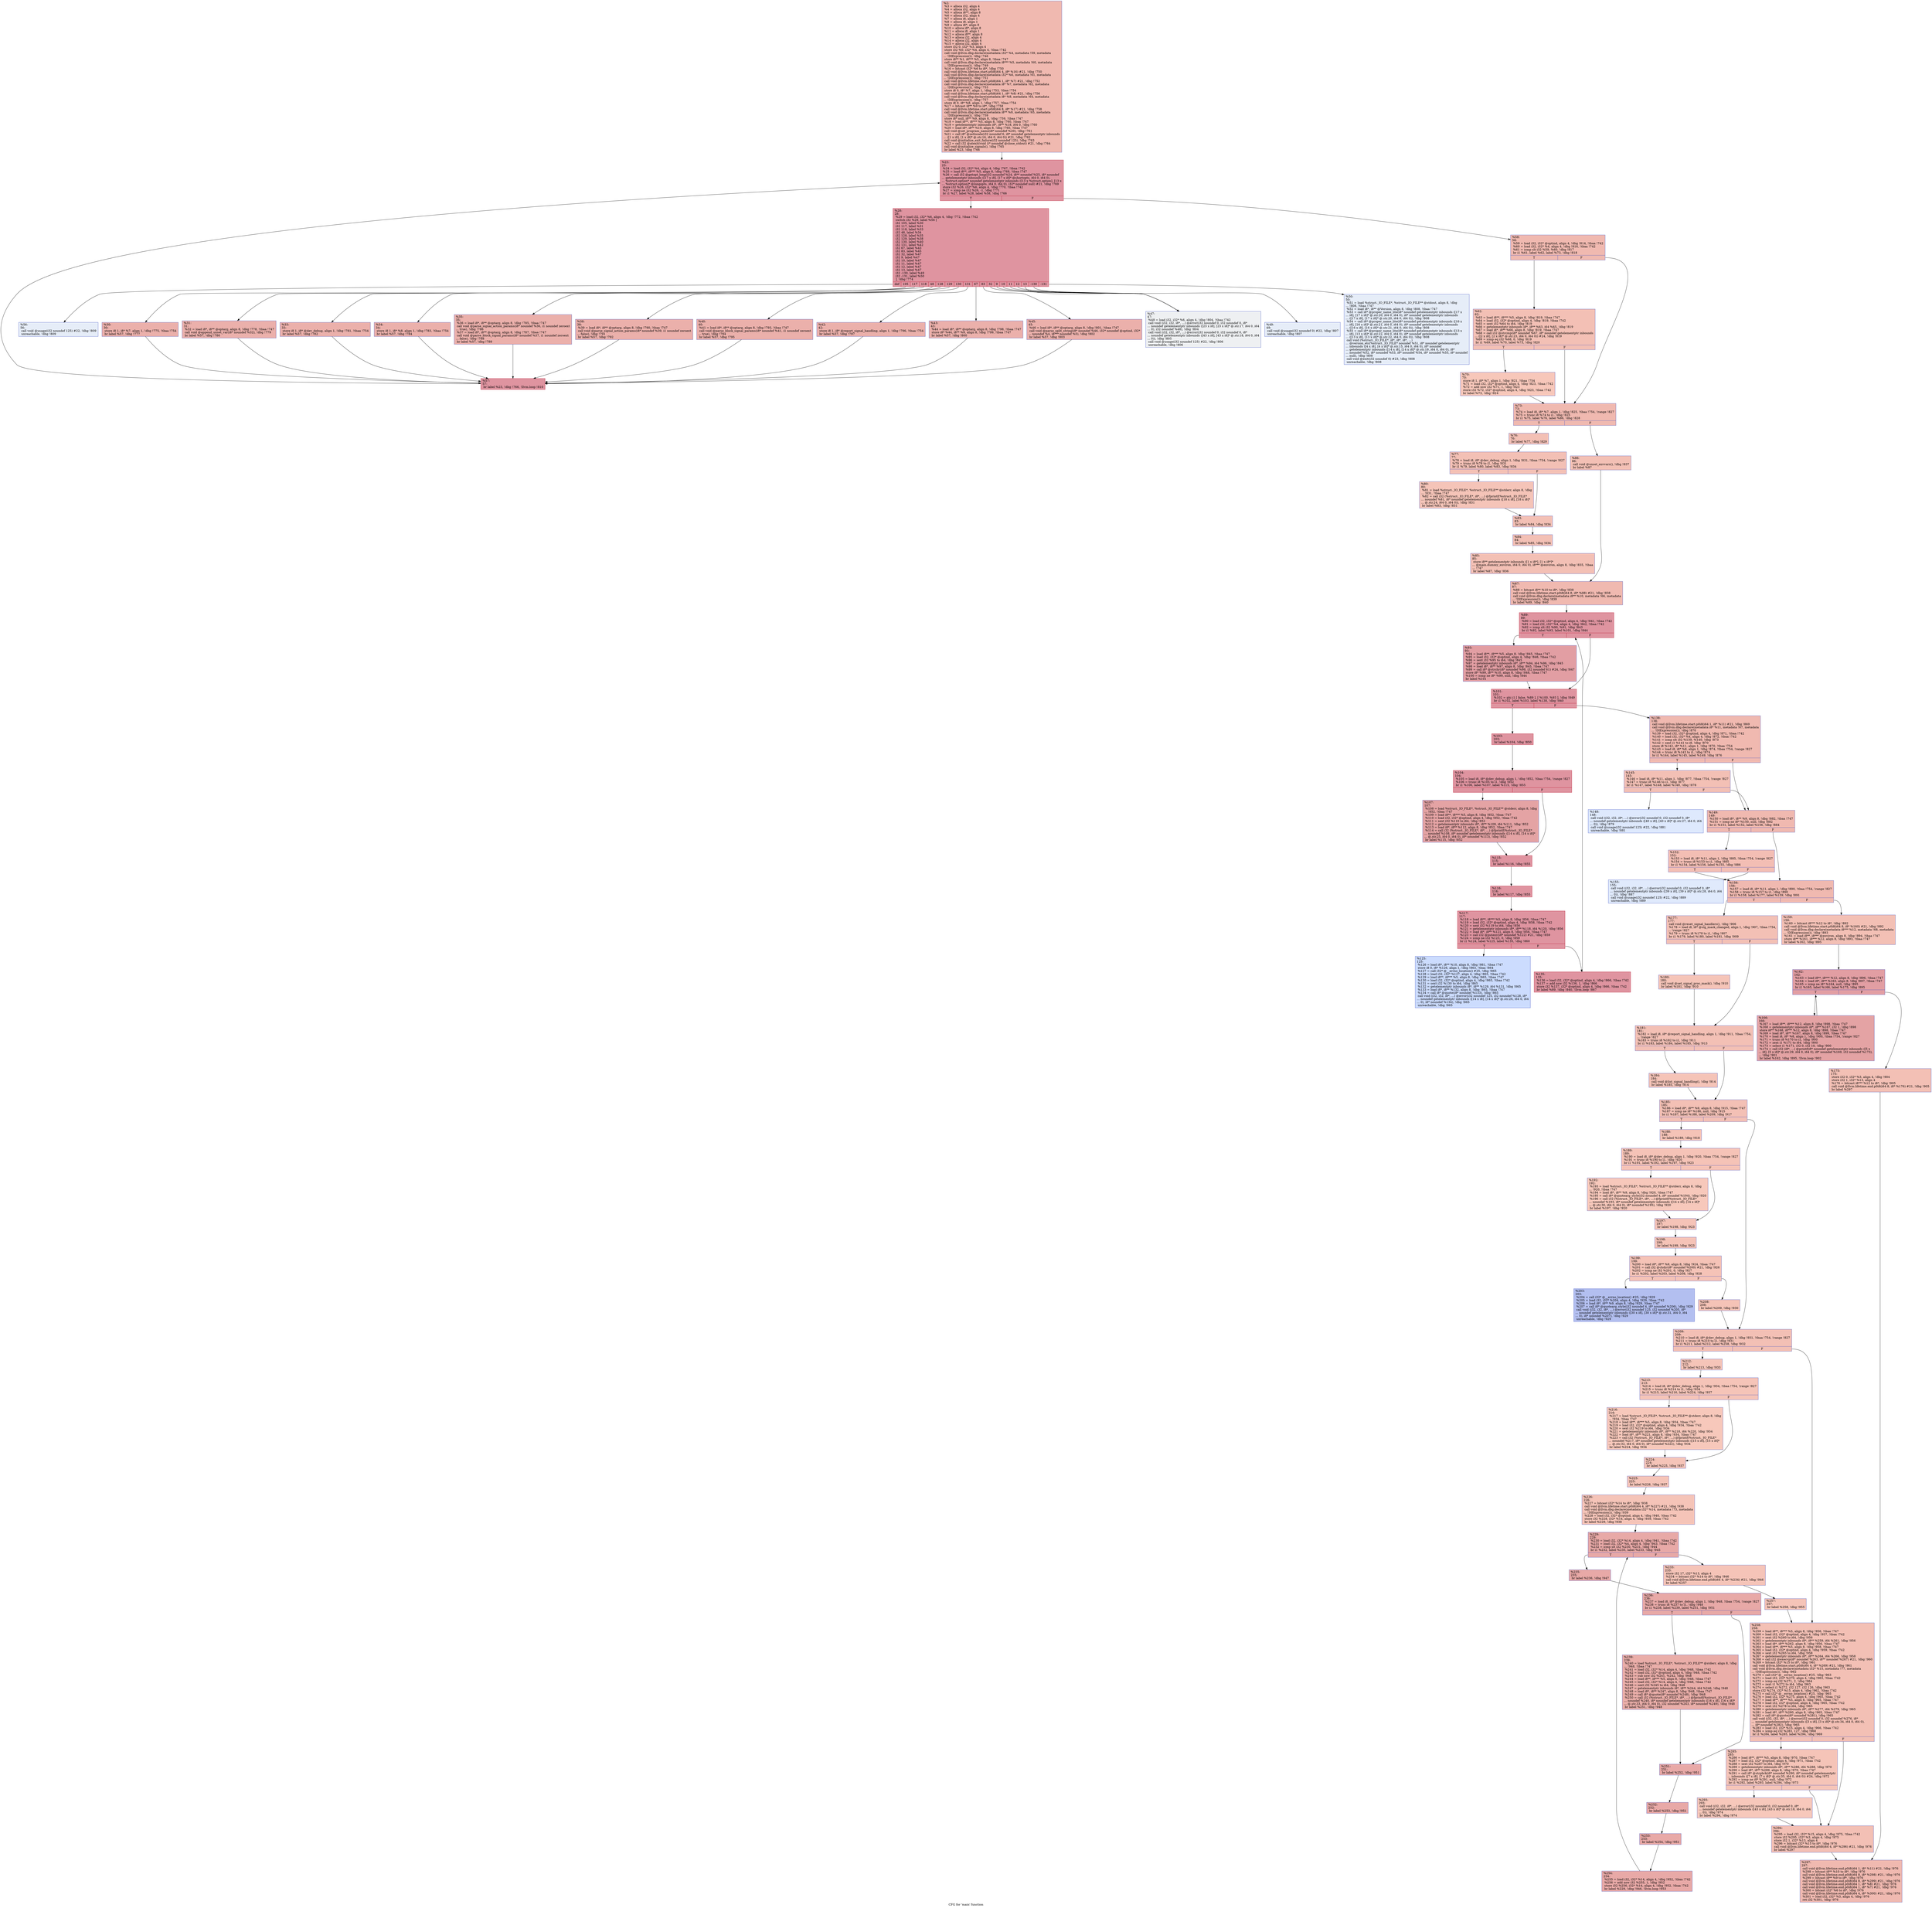 digraph "CFG for 'main' function" {
	label="CFG for 'main' function";

	Node0x8d1c10 [shape=record,color="#3d50c3ff", style=filled, fillcolor="#de614d70",label="{%2:\l  %3 = alloca i32, align 4\l  %4 = alloca i32, align 4\l  %5 = alloca i8**, align 8\l  %6 = alloca i32, align 4\l  %7 = alloca i8, align 1\l  %8 = alloca i8, align 1\l  %9 = alloca i8*, align 8\l  %10 = alloca i8*, align 8\l  %11 = alloca i8, align 1\l  %12 = alloca i8**, align 8\l  %13 = alloca i32, align 4\l  %14 = alloca i32, align 4\l  %15 = alloca i32, align 4\l  store i32 0, i32* %3, align 4\l  store i32 %0, i32* %4, align 4, !tbaa !742\l  call void @llvm.dbg.declare(metadata i32* %4, metadata !59, metadata\l... !DIExpression()), !dbg !746\l  store i8** %1, i8*** %5, align 8, !tbaa !747\l  call void @llvm.dbg.declare(metadata i8*** %5, metadata !60, metadata\l... !DIExpression()), !dbg !749\l  %16 = bitcast i32* %6 to i8*, !dbg !750\l  call void @llvm.lifetime.start.p0i8(i64 4, i8* %16) #21, !dbg !750\l  call void @llvm.dbg.declare(metadata i32* %6, metadata !61, metadata\l... !DIExpression()), !dbg !751\l  call void @llvm.lifetime.start.p0i8(i64 1, i8* %7) #21, !dbg !752\l  call void @llvm.dbg.declare(metadata i8* %7, metadata !62, metadata\l... !DIExpression()), !dbg !753\l  store i8 0, i8* %7, align 1, !dbg !753, !tbaa !754\l  call void @llvm.lifetime.start.p0i8(i64 1, i8* %8) #21, !dbg !756\l  call void @llvm.dbg.declare(metadata i8* %8, metadata !64, metadata\l... !DIExpression()), !dbg !757\l  store i8 0, i8* %8, align 1, !dbg !757, !tbaa !754\l  %17 = bitcast i8** %9 to i8*, !dbg !758\l  call void @llvm.lifetime.start.p0i8(i64 8, i8* %17) #21, !dbg !758\l  call void @llvm.dbg.declare(metadata i8** %9, metadata !65, metadata\l... !DIExpression()), !dbg !759\l  store i8* null, i8** %9, align 8, !dbg !759, !tbaa !747\l  %18 = load i8**, i8*** %5, align 8, !dbg !760, !tbaa !747\l  %19 = getelementptr inbounds i8*, i8** %18, i64 0, !dbg !760\l  %20 = load i8*, i8** %19, align 8, !dbg !760, !tbaa !747\l  call void @set_program_name(i8* noundef %20), !dbg !761\l  %21 = call i8* @setlocale(i32 noundef 6, i8* noundef getelementptr inbounds\l... ([1 x i8], [1 x i8]* @.str.16, i64 0, i64 0)) #21, !dbg !762\l  call void @initialize_exit_failure(i32 noundef 125), !dbg !763\l  %22 = call i32 @atexit(void ()* noundef @close_stdout) #21, !dbg !764\l  call void @initialize_signals(), !dbg !765\l  br label %23, !dbg !766\l}"];
	Node0x8d1c10 -> Node0x8c5d20;
	Node0x8c5d20 [shape=record,color="#b70d28ff", style=filled, fillcolor="#b70d2870",label="{%23:\l23:                                               \l  %24 = load i32, i32* %4, align 4, !dbg !767, !tbaa !742\l  %25 = load i8**, i8*** %5, align 8, !dbg !768, !tbaa !747\l  %26 = call i32 @getopt_long(i32 noundef %24, i8** noundef %25, i8* noundef\l... getelementptr inbounds ([17 x i8], [17 x i8]* @shortopts, i64 0, i64 0),\l... %struct.option* noundef getelementptr inbounds ([13 x %struct.option], [13 x\l... %struct.option]* @longopts, i64 0, i64 0), i32* noundef null) #21, !dbg !769\l  store i32 %26, i32* %6, align 4, !dbg !770, !tbaa !742\l  %27 = icmp ne i32 %26, -1, !dbg !771\l  br i1 %27, label %28, label %58, !dbg !766\l|{<s0>T|<s1>F}}"];
	Node0x8c5d20:s0 -> Node0x8c5d70;
	Node0x8c5d20:s1 -> Node0x8c6270;
	Node0x8c5d70 [shape=record,color="#b70d28ff", style=filled, fillcolor="#b70d2870",label="{%28:\l28:                                               \l  %29 = load i32, i32* %6, align 4, !dbg !772, !tbaa !742\l  switch i32 %29, label %56 [\l    i32 105, label %30\l    i32 117, label %31\l    i32 118, label %33\l    i32 48, label %34\l    i32 128, label %35\l    i32 129, label %38\l    i32 130, label %40\l    i32 131, label %42\l    i32 67, label %43\l    i32 83, label %45\l    i32 32, label %47\l    i32 9, label %47\l    i32 10, label %47\l    i32 11, label %47\l    i32 12, label %47\l    i32 13, label %47\l    i32 -130, label %49\l    i32 -131, label %50\l  ], !dbg !774\l|{<s0>def|<s1>105|<s2>117|<s3>118|<s4>48|<s5>128|<s6>129|<s7>130|<s8>131|<s9>67|<s10>83|<s11>32|<s12>9|<s13>10|<s14>11|<s15>12|<s16>13|<s17>-130|<s18>-131}}"];
	Node0x8c5d70:s0 -> Node0x8c61d0;
	Node0x8c5d70:s1 -> Node0x8c5dc0;
	Node0x8c5d70:s2 -> Node0x8c5e10;
	Node0x8c5d70:s3 -> Node0x8c5e60;
	Node0x8c5d70:s4 -> Node0x8c5eb0;
	Node0x8c5d70:s5 -> Node0x8c5f00;
	Node0x8c5d70:s6 -> Node0x8c5f50;
	Node0x8c5d70:s7 -> Node0x8c5fa0;
	Node0x8c5d70:s8 -> Node0x8c5ff0;
	Node0x8c5d70:s9 -> Node0x8c6040;
	Node0x8c5d70:s10 -> Node0x8c6090;
	Node0x8c5d70:s11 -> Node0x8c60e0;
	Node0x8c5d70:s12 -> Node0x8c60e0;
	Node0x8c5d70:s13 -> Node0x8c60e0;
	Node0x8c5d70:s14 -> Node0x8c60e0;
	Node0x8c5d70:s15 -> Node0x8c60e0;
	Node0x8c5d70:s16 -> Node0x8c60e0;
	Node0x8c5d70:s17 -> Node0x8c6130;
	Node0x8c5d70:s18 -> Node0x8c6180;
	Node0x8c5dc0 [shape=record,color="#3d50c3ff", style=filled, fillcolor="#d24b4070",label="{%30:\l30:                                               \l  store i8 1, i8* %7, align 1, !dbg !775, !tbaa !754\l  br label %57, !dbg !777\l}"];
	Node0x8c5dc0 -> Node0x8c6220;
	Node0x8c5e10 [shape=record,color="#3d50c3ff", style=filled, fillcolor="#d24b4070",label="{%31:\l31:                                               \l  %32 = load i8*, i8** @optarg, align 8, !dbg !778, !tbaa !747\l  call void @append_unset_var(i8* noundef %32), !dbg !779\l  br label %57, !dbg !780\l}"];
	Node0x8c5e10 -> Node0x8c6220;
	Node0x8c5e60 [shape=record,color="#3d50c3ff", style=filled, fillcolor="#d24b4070",label="{%33:\l33:                                               \l  store i8 1, i8* @dev_debug, align 1, !dbg !781, !tbaa !754\l  br label %57, !dbg !782\l}"];
	Node0x8c5e60 -> Node0x8c6220;
	Node0x8c5eb0 [shape=record,color="#3d50c3ff", style=filled, fillcolor="#d24b4070",label="{%34:\l34:                                               \l  store i8 1, i8* %8, align 1, !dbg !783, !tbaa !754\l  br label %57, !dbg !784\l}"];
	Node0x8c5eb0 -> Node0x8c6220;
	Node0x8c5f00 [shape=record,color="#3d50c3ff", style=filled, fillcolor="#d24b4070",label="{%35:\l35:                                               \l  %36 = load i8*, i8** @optarg, align 8, !dbg !785, !tbaa !747\l  call void @parse_signal_action_params(i8* noundef %36, i1 noundef zeroext\l... true), !dbg !786\l  %37 = load i8*, i8** @optarg, align 8, !dbg !787, !tbaa !747\l  call void @parse_block_signal_params(i8* noundef %37, i1 noundef zeroext\l... false), !dbg !788\l  br label %57, !dbg !789\l}"];
	Node0x8c5f00 -> Node0x8c6220;
	Node0x8c5f50 [shape=record,color="#3d50c3ff", style=filled, fillcolor="#d24b4070",label="{%38:\l38:                                               \l  %39 = load i8*, i8** @optarg, align 8, !dbg !790, !tbaa !747\l  call void @parse_signal_action_params(i8* noundef %39, i1 noundef zeroext\l... false), !dbg !791\l  br label %57, !dbg !792\l}"];
	Node0x8c5f50 -> Node0x8c6220;
	Node0x8c5fa0 [shape=record,color="#3d50c3ff", style=filled, fillcolor="#d24b4070",label="{%40:\l40:                                               \l  %41 = load i8*, i8** @optarg, align 8, !dbg !793, !tbaa !747\l  call void @parse_block_signal_params(i8* noundef %41, i1 noundef zeroext\l... true), !dbg !794\l  br label %57, !dbg !795\l}"];
	Node0x8c5fa0 -> Node0x8c6220;
	Node0x8c5ff0 [shape=record,color="#3d50c3ff", style=filled, fillcolor="#d24b4070",label="{%42:\l42:                                               \l  store i8 1, i8* @report_signal_handling, align 1, !dbg !796, !tbaa !754\l  br label %57, !dbg !797\l}"];
	Node0x8c5ff0 -> Node0x8c6220;
	Node0x8c6040 [shape=record,color="#3d50c3ff", style=filled, fillcolor="#d24b4070",label="{%43:\l43:                                               \l  %44 = load i8*, i8** @optarg, align 8, !dbg !798, !tbaa !747\l  store i8* %44, i8** %9, align 8, !dbg !799, !tbaa !747\l  br label %57, !dbg !800\l}"];
	Node0x8c6040 -> Node0x8c6220;
	Node0x8c6090 [shape=record,color="#3d50c3ff", style=filled, fillcolor="#d24b4070",label="{%45:\l45:                                               \l  %46 = load i8*, i8** @optarg, align 8, !dbg !801, !tbaa !747\l  call void @parse_split_string(i8* noundef %46, i32* noundef @optind, i32*\l... noundef %4, i8*** noundef %5), !dbg !802\l  br label %57, !dbg !803\l}"];
	Node0x8c6090 -> Node0x8c6220;
	Node0x8c60e0 [shape=record,color="#3d50c3ff", style=filled, fillcolor="#d9dce170",label="{%47:\l47:                                               \l  %48 = load i32, i32* %6, align 4, !dbg !804, !tbaa !742\l  call void (i32, i32, i8*, ...) @error(i32 noundef 0, i32 noundef 0, i8*\l... noundef getelementptr inbounds ([23 x i8], [23 x i8]* @.str.17, i64 0, i64\l... 0), i32 noundef %48), !dbg !804\l  call void (i32, i32, i8*, ...) @error(i32 noundef 0, i32 noundef 0, i8*\l... noundef getelementptr inbounds ([43 x i8], [43 x i8]* @.str.18, i64 0, i64\l... 0)), !dbg !805\l  call void @usage(i32 noundef 125) #22, !dbg !806\l  unreachable, !dbg !806\l}"];
	Node0x8c6130 [shape=record,color="#3d50c3ff", style=filled, fillcolor="#c7d7f070",label="{%49:\l49:                                               \l  call void @usage(i32 noundef 0) #22, !dbg !807\l  unreachable, !dbg !807\l}"];
	Node0x8c6180 [shape=record,color="#3d50c3ff", style=filled, fillcolor="#c7d7f070",label="{%50:\l50:                                               \l  %51 = load %struct._IO_FILE*, %struct._IO_FILE** @stdout, align 8, !dbg\l... !808, !tbaa !747\l  %52 = load i8*, i8** @Version, align 8, !dbg !808, !tbaa !747\l  %53 = call i8* @proper_name_lite(i8* noundef getelementptr inbounds ([17 x\l... i8], [17 x i8]* @.str.20, i64 0, i64 0), i8* noundef getelementptr inbounds\l... ([17 x i8], [17 x i8]* @.str.20, i64 0, i64 0)), !dbg !808\l  %54 = call i8* @proper_name_lite(i8* noundef getelementptr inbounds ([16 x\l... i8], [16 x i8]* @.str.21, i64 0, i64 0), i8* noundef getelementptr inbounds\l... ([16 x i8], [16 x i8]* @.str.21, i64 0, i64 0)), !dbg !808\l  %55 = call i8* @proper_name_lite(i8* noundef getelementptr inbounds ([13 x\l... i8], [13 x i8]* @.str.22, i64 0, i64 0), i8* noundef getelementptr inbounds\l... ([13 x i8], [13 x i8]* @.str.22, i64 0, i64 0)), !dbg !808\l  call void (%struct._IO_FILE*, i8*, i8*, i8*, ...)\l... @version_etc(%struct._IO_FILE* noundef %51, i8* noundef getelementptr\l... inbounds ([4 x i8], [4 x i8]* @.str.15, i64 0, i64 0), i8* noundef\l... getelementptr inbounds ([14 x i8], [14 x i8]* @.str.19, i64 0, i64 0), i8*\l... noundef %52, i8* noundef %53, i8* noundef %54, i8* noundef %55, i8* noundef\l... null), !dbg !808\l  call void @exit(i32 noundef 0) #23, !dbg !808\l  unreachable, !dbg !808\l}"];
	Node0x8c61d0 [shape=record,color="#3d50c3ff", style=filled, fillcolor="#c7d7f070",label="{%56:\l56:                                               \l  call void @usage(i32 noundef 125) #22, !dbg !809\l  unreachable, !dbg !809\l}"];
	Node0x8c6220 [shape=record,color="#b70d28ff", style=filled, fillcolor="#b70d2870",label="{%57:\l57:                                               \l  br label %23, !dbg !766, !llvm.loop !810\l}"];
	Node0x8c6220 -> Node0x8c5d20;
	Node0x8c6270 [shape=record,color="#3d50c3ff", style=filled, fillcolor="#de614d70",label="{%58:\l58:                                               \l  %59 = load i32, i32* @optind, align 4, !dbg !814, !tbaa !742\l  %60 = load i32, i32* %4, align 4, !dbg !816, !tbaa !742\l  %61 = icmp slt i32 %59, %60, !dbg !817\l  br i1 %61, label %62, label %73, !dbg !818\l|{<s0>T|<s1>F}}"];
	Node0x8c6270:s0 -> Node0x8c62c0;
	Node0x8c6270:s1 -> Node0x8c6360;
	Node0x8c62c0 [shape=record,color="#3d50c3ff", style=filled, fillcolor="#e5705870",label="{%62:\l62:                                               \l  %63 = load i8**, i8*** %5, align 8, !dbg !819, !tbaa !747\l  %64 = load i32, i32* @optind, align 4, !dbg !819, !tbaa !742\l  %65 = sext i32 %64 to i64, !dbg !819\l  %66 = getelementptr inbounds i8*, i8** %63, i64 %65, !dbg !819\l  %67 = load i8*, i8** %66, align 8, !dbg !819, !tbaa !747\l  %68 = call i32 @strcmp(i8* noundef %67, i8* noundef getelementptr inbounds\l... ([2 x i8], [2 x i8]* @.str.23, i64 0, i64 0)) #24, !dbg !819\l  %69 = icmp eq i32 %68, 0, !dbg !819\l  br i1 %69, label %70, label %73, !dbg !820\l|{<s0>T|<s1>F}}"];
	Node0x8c62c0:s0 -> Node0x8c6310;
	Node0x8c62c0:s1 -> Node0x8c6360;
	Node0x8c6310 [shape=record,color="#3d50c3ff", style=filled, fillcolor="#ec7f6370",label="{%70:\l70:                                               \l  store i8 1, i8* %7, align 1, !dbg !821, !tbaa !754\l  %71 = load i32, i32* @optind, align 4, !dbg !823, !tbaa !742\l  %72 = add nsw i32 %71, 1, !dbg !823\l  store i32 %72, i32* @optind, align 4, !dbg !823, !tbaa !742\l  br label %73, !dbg !824\l}"];
	Node0x8c6310 -> Node0x8c6360;
	Node0x8c6360 [shape=record,color="#3d50c3ff", style=filled, fillcolor="#de614d70",label="{%73:\l73:                                               \l  %74 = load i8, i8* %7, align 1, !dbg !825, !tbaa !754, !range !827\l  %75 = trunc i8 %74 to i1, !dbg !825\l  br i1 %75, label %76, label %86, !dbg !828\l|{<s0>T|<s1>F}}"];
	Node0x8c6360:s0 -> Node0x8c63b0;
	Node0x8c6360:s1 -> Node0x8c6590;
	Node0x8c63b0 [shape=record,color="#3d50c3ff", style=filled, fillcolor="#e5705870",label="{%76:\l76:                                               \l  br label %77, !dbg !829\l}"];
	Node0x8c63b0 -> Node0x8c6400;
	Node0x8c6400 [shape=record,color="#3d50c3ff", style=filled, fillcolor="#e5705870",label="{%77:\l77:                                               \l  %78 = load i8, i8* @dev_debug, align 1, !dbg !831, !tbaa !754, !range !827\l  %79 = trunc i8 %78 to i1, !dbg !831\l  br i1 %79, label %80, label %83, !dbg !834\l|{<s0>T|<s1>F}}"];
	Node0x8c6400:s0 -> Node0x8c6450;
	Node0x8c6400:s1 -> Node0x8c64a0;
	Node0x8c6450 [shape=record,color="#3d50c3ff", style=filled, fillcolor="#e97a5f70",label="{%80:\l80:                                               \l  %81 = load %struct._IO_FILE*, %struct._IO_FILE** @stderr, align 8, !dbg\l... !831, !tbaa !747\l  %82 = call i32 (%struct._IO_FILE*, i8*, ...) @fprintf(%struct._IO_FILE*\l... noundef %81, i8* noundef getelementptr inbounds ([18 x i8], [18 x i8]*\l... @.str.24, i64 0, i64 0)), !dbg !831\l  br label %83, !dbg !831\l}"];
	Node0x8c6450 -> Node0x8c64a0;
	Node0x8c64a0 [shape=record,color="#3d50c3ff", style=filled, fillcolor="#e5705870",label="{%83:\l83:                                               \l  br label %84, !dbg !834\l}"];
	Node0x8c64a0 -> Node0x8c64f0;
	Node0x8c64f0 [shape=record,color="#3d50c3ff", style=filled, fillcolor="#e5705870",label="{%84:\l84:                                               \l  br label %85, !dbg !834\l}"];
	Node0x8c64f0 -> Node0x8c6540;
	Node0x8c6540 [shape=record,color="#3d50c3ff", style=filled, fillcolor="#e5705870",label="{%85:\l85:                                               \l  store i8** getelementptr inbounds ([1 x i8*], [1 x i8*]*\l... @main.dummy_environ, i64 0, i64 0), i8*** @environ, align 8, !dbg !835, !tbaa\l... !747\l  br label %87, !dbg !836\l}"];
	Node0x8c6540 -> Node0x8c65e0;
	Node0x8c6590 [shape=record,color="#3d50c3ff", style=filled, fillcolor="#e5705870",label="{%86:\l86:                                               \l  call void @unset_envvars(), !dbg !837\l  br label %87\l}"];
	Node0x8c6590 -> Node0x8c65e0;
	Node0x8c65e0 [shape=record,color="#3d50c3ff", style=filled, fillcolor="#de614d70",label="{%87:\l87:                                               \l  %88 = bitcast i8** %10 to i8*, !dbg !838\l  call void @llvm.lifetime.start.p0i8(i64 8, i8* %88) #21, !dbg !838\l  call void @llvm.dbg.declare(metadata i8** %10, metadata !66, metadata\l... !DIExpression()), !dbg !839\l  br label %89, !dbg !840\l}"];
	Node0x8c65e0 -> Node0x8c6630;
	Node0x8c6630 [shape=record,color="#b70d28ff", style=filled, fillcolor="#b70d2870",label="{%89:\l89:                                               \l  %90 = load i32, i32* @optind, align 4, !dbg !841, !tbaa !742\l  %91 = load i32, i32* %4, align 4, !dbg !842, !tbaa !742\l  %92 = icmp slt i32 %90, %91, !dbg !843\l  br i1 %92, label %93, label %101, !dbg !844\l|{<s0>T|<s1>F}}"];
	Node0x8c6630:s0 -> Node0x8c6680;
	Node0x8c6630:s1 -> Node0x8c66d0;
	Node0x8c6680 [shape=record,color="#3d50c3ff", style=filled, fillcolor="#be242e70",label="{%93:\l93:                                               \l  %94 = load i8**, i8*** %5, align 8, !dbg !845, !tbaa !747\l  %95 = load i32, i32* @optind, align 4, !dbg !846, !tbaa !742\l  %96 = sext i32 %95 to i64, !dbg !845\l  %97 = getelementptr inbounds i8*, i8** %94, i64 %96, !dbg !845\l  %98 = load i8*, i8** %97, align 8, !dbg !845, !tbaa !747\l  %99 = call i8* @strchr(i8* noundef %98, i32 noundef 61) #24, !dbg !847\l  store i8* %99, i8** %10, align 8, !dbg !848, !tbaa !747\l  %100 = icmp ne i8* %99, null, !dbg !844\l  br label %101\l}"];
	Node0x8c6680 -> Node0x8c66d0;
	Node0x8c66d0 [shape=record,color="#b70d28ff", style=filled, fillcolor="#b70d2870",label="{%101:\l101:                                              \l  %102 = phi i1 [ false, %89 ], [ %100, %93 ], !dbg !849\l  br i1 %102, label %103, label %138, !dbg !840\l|{<s0>T|<s1>F}}"];
	Node0x8c66d0:s0 -> Node0x8c6720;
	Node0x8c66d0:s1 -> Node0x8c69a0;
	Node0x8c6720 [shape=record,color="#b70d28ff", style=filled, fillcolor="#b70d2870",label="{%103:\l103:                                              \l  br label %104, !dbg !850\l}"];
	Node0x8c6720 -> Node0x8c6770;
	Node0x8c6770 [shape=record,color="#b70d28ff", style=filled, fillcolor="#b70d2870",label="{%104:\l104:                                              \l  %105 = load i8, i8* @dev_debug, align 1, !dbg !852, !tbaa !754, !range !827\l  %106 = trunc i8 %105 to i1, !dbg !852\l  br i1 %106, label %107, label %115, !dbg !855\l|{<s0>T|<s1>F}}"];
	Node0x8c6770:s0 -> Node0x8c67c0;
	Node0x8c6770:s1 -> Node0x8c6810;
	Node0x8c67c0 [shape=record,color="#3d50c3ff", style=filled, fillcolor="#c32e3170",label="{%107:\l107:                                              \l  %108 = load %struct._IO_FILE*, %struct._IO_FILE** @stderr, align 8, !dbg\l... !852, !tbaa !747\l  %109 = load i8**, i8*** %5, align 8, !dbg !852, !tbaa !747\l  %110 = load i32, i32* @optind, align 4, !dbg !852, !tbaa !742\l  %111 = sext i32 %110 to i64, !dbg !852\l  %112 = getelementptr inbounds i8*, i8** %109, i64 %111, !dbg !852\l  %113 = load i8*, i8** %112, align 8, !dbg !852, !tbaa !747\l  %114 = call i32 (%struct._IO_FILE*, i8*, ...) @fprintf(%struct._IO_FILE*\l... noundef %108, i8* noundef getelementptr inbounds ([14 x i8], [14 x i8]*\l... @.str.25, i64 0, i64 0), i8* noundef %113), !dbg !852\l  br label %115, !dbg !852\l}"];
	Node0x8c67c0 -> Node0x8c6810;
	Node0x8c6810 [shape=record,color="#b70d28ff", style=filled, fillcolor="#b70d2870",label="{%115:\l115:                                              \l  br label %116, !dbg !855\l}"];
	Node0x8c6810 -> Node0x8c6860;
	Node0x8c6860 [shape=record,color="#b70d28ff", style=filled, fillcolor="#b70d2870",label="{%116:\l116:                                              \l  br label %117, !dbg !855\l}"];
	Node0x8c6860 -> Node0x8c68b0;
	Node0x8c68b0 [shape=record,color="#b70d28ff", style=filled, fillcolor="#b70d2870",label="{%117:\l117:                                              \l  %118 = load i8**, i8*** %5, align 8, !dbg !856, !tbaa !747\l  %119 = load i32, i32* @optind, align 4, !dbg !858, !tbaa !742\l  %120 = sext i32 %119 to i64, !dbg !856\l  %121 = getelementptr inbounds i8*, i8** %118, i64 %120, !dbg !856\l  %122 = load i8*, i8** %121, align 8, !dbg !856, !tbaa !747\l  %123 = call i32 @putenv(i8* noundef %122) #21, !dbg !859\l  %124 = icmp ne i32 %123, 0, !dbg !859\l  br i1 %124, label %125, label %135, !dbg !860\l|{<s0>T|<s1>F}}"];
	Node0x8c68b0:s0 -> Node0x8c6900;
	Node0x8c68b0:s1 -> Node0x8c6950;
	Node0x8c6900 [shape=record,color="#3d50c3ff", style=filled, fillcolor="#8caffe70",label="{%125:\l125:                                              \l  %126 = load i8*, i8** %10, align 8, !dbg !861, !tbaa !747\l  store i8 0, i8* %126, align 1, !dbg !863, !tbaa !864\l  %127 = call i32* @__errno_location() #25, !dbg !865\l  %128 = load i32, i32* %127, align 4, !dbg !865, !tbaa !742\l  %129 = load i8**, i8*** %5, align 8, !dbg !865, !tbaa !747\l  %130 = load i32, i32* @optind, align 4, !dbg !865, !tbaa !742\l  %131 = sext i32 %130 to i64, !dbg !865\l  %132 = getelementptr inbounds i8*, i8** %129, i64 %131, !dbg !865\l  %133 = load i8*, i8** %132, align 8, !dbg !865, !tbaa !747\l  %134 = call i8* @quote(i8* noundef %133), !dbg !865\l  call void (i32, i32, i8*, ...) @error(i32 noundef 125, i32 noundef %128, i8*\l... noundef getelementptr inbounds ([14 x i8], [14 x i8]* @.str.26, i64 0, i64\l... 0), i8* noundef %134), !dbg !865\l  unreachable, !dbg !865\l}"];
	Node0x8c6950 [shape=record,color="#b70d28ff", style=filled, fillcolor="#b70d2870",label="{%135:\l135:                                              \l  %136 = load i32, i32* @optind, align 4, !dbg !866, !tbaa !742\l  %137 = add nsw i32 %136, 1, !dbg !866\l  store i32 %137, i32* @optind, align 4, !dbg !866, !tbaa !742\l  br label %89, !dbg !840, !llvm.loop !867\l}"];
	Node0x8c6950 -> Node0x8c6630;
	Node0x8c69a0 [shape=record,color="#3d50c3ff", style=filled, fillcolor="#de614d70",label="{%138:\l138:                                              \l  call void @llvm.lifetime.start.p0i8(i64 1, i8* %11) #21, !dbg !869\l  call void @llvm.dbg.declare(metadata i8* %11, metadata !67, metadata\l... !DIExpression()), !dbg !870\l  %139 = load i32, i32* @optind, align 4, !dbg !871, !tbaa !742\l  %140 = load i32, i32* %4, align 4, !dbg !872, !tbaa !742\l  %141 = icmp slt i32 %139, %140, !dbg !873\l  %142 = zext i1 %141 to i8, !dbg !870\l  store i8 %142, i8* %11, align 1, !dbg !870, !tbaa !754\l  %143 = load i8, i8* %8, align 1, !dbg !874, !tbaa !754, !range !827\l  %144 = trunc i8 %143 to i1, !dbg !874\l  br i1 %144, label %145, label %149, !dbg !876\l|{<s0>T|<s1>F}}"];
	Node0x8c69a0:s0 -> Node0x8c69f0;
	Node0x8c69a0:s1 -> Node0x8c6a90;
	Node0x8c69f0 [shape=record,color="#3d50c3ff", style=filled, fillcolor="#e5705870",label="{%145:\l145:                                              \l  %146 = load i8, i8* %11, align 1, !dbg !877, !tbaa !754, !range !827\l  %147 = trunc i8 %146 to i1, !dbg !877\l  br i1 %147, label %148, label %149, !dbg !878\l|{<s0>T|<s1>F}}"];
	Node0x8c69f0:s0 -> Node0x8c6a40;
	Node0x8c69f0:s1 -> Node0x8c6a90;
	Node0x8c6a40 [shape=record,color="#3d50c3ff", style=filled, fillcolor="#b5cdfa70",label="{%148:\l148:                                              \l  call void (i32, i32, i8*, ...) @error(i32 noundef 0, i32 noundef 0, i8*\l... noundef getelementptr inbounds ([40 x i8], [40 x i8]* @.str.27, i64 0, i64\l... 0)), !dbg !879\l  call void @usage(i32 noundef 125) #22, !dbg !881\l  unreachable, !dbg !881\l}"];
	Node0x8c6a90 [shape=record,color="#3d50c3ff", style=filled, fillcolor="#de614d70",label="{%149:\l149:                                              \l  %150 = load i8*, i8** %9, align 8, !dbg !882, !tbaa !747\l  %151 = icmp ne i8* %150, null, !dbg !882\l  br i1 %151, label %152, label %156, !dbg !884\l|{<s0>T|<s1>F}}"];
	Node0x8c6a90:s0 -> Node0x8c6ae0;
	Node0x8c6a90:s1 -> Node0x8c6b80;
	Node0x8c6ae0 [shape=record,color="#3d50c3ff", style=filled, fillcolor="#e36c5570",label="{%152:\l152:                                              \l  %153 = load i8, i8* %11, align 1, !dbg !885, !tbaa !754, !range !827\l  %154 = trunc i8 %153 to i1, !dbg !885\l  br i1 %154, label %156, label %155, !dbg !886\l|{<s0>T|<s1>F}}"];
	Node0x8c6ae0:s0 -> Node0x8c6b80;
	Node0x8c6ae0:s1 -> Node0x8c6b30;
	Node0x8c6b30 [shape=record,color="#3d50c3ff", style=filled, fillcolor="#b9d0f970",label="{%155:\l155:                                              \l  call void (i32, i32, i8*, ...) @error(i32 noundef 0, i32 noundef 0, i8*\l... noundef getelementptr inbounds ([39 x i8], [39 x i8]* @.str.28, i64 0, i64\l... 0)), !dbg !887\l  call void @usage(i32 noundef 125) #22, !dbg !889\l  unreachable, !dbg !889\l}"];
	Node0x8c6b80 [shape=record,color="#3d50c3ff", style=filled, fillcolor="#de614d70",label="{%156:\l156:                                              \l  %157 = load i8, i8* %11, align 1, !dbg !890, !tbaa !754, !range !827\l  %158 = trunc i8 %157 to i1, !dbg !890\l  br i1 %158, label %177, label %159, !dbg !891\l|{<s0>T|<s1>F}}"];
	Node0x8c6b80:s0 -> Node0x8c6d10;
	Node0x8c6b80:s1 -> Node0x8c6bd0;
	Node0x8c6bd0 [shape=record,color="#3d50c3ff", style=filled, fillcolor="#e5705870",label="{%159:\l159:                                              \l  %160 = bitcast i8*** %12 to i8*, !dbg !892\l  call void @llvm.lifetime.start.p0i8(i64 8, i8* %160) #21, !dbg !892\l  call void @llvm.dbg.declare(metadata i8*** %12, metadata !68, metadata\l... !DIExpression()), !dbg !893\l  %161 = load i8**, i8*** @environ, align 8, !dbg !894, !tbaa !747\l  store i8** %161, i8*** %12, align 8, !dbg !893, !tbaa !747\l  br label %162, !dbg !895\l}"];
	Node0x8c6bd0 -> Node0x8c6c20;
	Node0x8c6c20 [shape=record,color="#3d50c3ff", style=filled, fillcolor="#be242e70",label="{%162:\l162:                                              \l  %163 = load i8**, i8*** %12, align 8, !dbg !896, !tbaa !747\l  %164 = load i8*, i8** %163, align 8, !dbg !897, !tbaa !747\l  %165 = icmp ne i8* %164, null, !dbg !895\l  br i1 %165, label %166, label %175, !dbg !895\l|{<s0>T|<s1>F}}"];
	Node0x8c6c20:s0 -> Node0x8c6c70;
	Node0x8c6c20:s1 -> Node0x8c6cc0;
	Node0x8c6c70 [shape=record,color="#3d50c3ff", style=filled, fillcolor="#c32e3170",label="{%166:\l166:                                              \l  %167 = load i8**, i8*** %12, align 8, !dbg !898, !tbaa !747\l  %168 = getelementptr inbounds i8*, i8** %167, i32 1, !dbg !898\l  store i8** %168, i8*** %12, align 8, !dbg !898, !tbaa !747\l  %169 = load i8*, i8** %167, align 8, !dbg !899, !tbaa !747\l  %170 = load i8, i8* %8, align 1, !dbg !900, !tbaa !754, !range !827\l  %171 = trunc i8 %170 to i1, !dbg !900\l  %172 = zext i1 %171 to i64, !dbg !900\l  %173 = select i1 %171, i32 0, i32 10, !dbg !900\l  %174 = call i32 (i8*, ...) @printf(i8* noundef getelementptr inbounds ([5 x\l... i8], [5 x i8]* @.str.29, i64 0, i64 0), i8* noundef %169, i32 noundef %173),\l... !dbg !901\l  br label %162, !dbg !895, !llvm.loop !902\l}"];
	Node0x8c6c70 -> Node0x8c6c20;
	Node0x8c6cc0 [shape=record,color="#3d50c3ff", style=filled, fillcolor="#e5705870",label="{%175:\l175:                                              \l  store i32 0, i32* %3, align 4, !dbg !904\l  store i32 1, i32* %13, align 4\l  %176 = bitcast i8*** %12 to i8*, !dbg !905\l  call void @llvm.lifetime.end.p0i8(i64 8, i8* %176) #21, !dbg !905\l  br label %297\l}"];
	Node0x8c6cc0 -> Node0x8d4dd0;
	Node0x8c6d10 [shape=record,color="#3d50c3ff", style=filled, fillcolor="#e5705870",label="{%177:\l177:                                              \l  call void @reset_signal_handlers(), !dbg !906\l  %178 = load i8, i8* @sig_mask_changed, align 1, !dbg !907, !tbaa !754,\l... !range !827\l  %179 = trunc i8 %178 to i1, !dbg !907\l  br i1 %179, label %180, label %181, !dbg !909\l|{<s0>T|<s1>F}}"];
	Node0x8c6d10:s0 -> Node0x8c6d60;
	Node0x8c6d10:s1 -> Node0x8c6db0;
	Node0x8c6d60 [shape=record,color="#3d50c3ff", style=filled, fillcolor="#e97a5f70",label="{%180:\l180:                                              \l  call void @set_signal_proc_mask(), !dbg !910\l  br label %181, !dbg !910\l}"];
	Node0x8c6d60 -> Node0x8c6db0;
	Node0x8c6db0 [shape=record,color="#3d50c3ff", style=filled, fillcolor="#e5705870",label="{%181:\l181:                                              \l  %182 = load i8, i8* @report_signal_handling, align 1, !dbg !911, !tbaa !754,\l... !range !827\l  %183 = trunc i8 %182 to i1, !dbg !911\l  br i1 %183, label %184, label %185, !dbg !913\l|{<s0>T|<s1>F}}"];
	Node0x8c6db0:s0 -> Node0x8c6e00;
	Node0x8c6db0:s1 -> Node0x8d4470;
	Node0x8c6e00 [shape=record,color="#3d50c3ff", style=filled, fillcolor="#e97a5f70",label="{%184:\l184:                                              \l  call void @list_signal_handling(), !dbg !914\l  br label %185, !dbg !914\l}"];
	Node0x8c6e00 -> Node0x8d4470;
	Node0x8d4470 [shape=record,color="#3d50c3ff", style=filled, fillcolor="#e5705870",label="{%185:\l185:                                              \l  %186 = load i8*, i8** %9, align 8, !dbg !915, !tbaa !747\l  %187 = icmp ne i8* %186, null, !dbg !915\l  br i1 %187, label %188, label %209, !dbg !917\l|{<s0>T|<s1>F}}"];
	Node0x8d4470:s0 -> Node0x8d44c0;
	Node0x8d4470:s1 -> Node0x8d4740;
	Node0x8d44c0 [shape=record,color="#3d50c3ff", style=filled, fillcolor="#e8765c70",label="{%188:\l188:                                              \l  br label %189, !dbg !918\l}"];
	Node0x8d44c0 -> Node0x8d4510;
	Node0x8d4510 [shape=record,color="#3d50c3ff", style=filled, fillcolor="#e8765c70",label="{%189:\l189:                                              \l  %190 = load i8, i8* @dev_debug, align 1, !dbg !920, !tbaa !754, !range !827\l  %191 = trunc i8 %190 to i1, !dbg !920\l  br i1 %191, label %192, label %197, !dbg !923\l|{<s0>T|<s1>F}}"];
	Node0x8d4510:s0 -> Node0x8d4560;
	Node0x8d4510:s1 -> Node0x8d45b0;
	Node0x8d4560 [shape=record,color="#3d50c3ff", style=filled, fillcolor="#ed836670",label="{%192:\l192:                                              \l  %193 = load %struct._IO_FILE*, %struct._IO_FILE** @stderr, align 8, !dbg\l... !920, !tbaa !747\l  %194 = load i8*, i8** %9, align 8, !dbg !920, !tbaa !747\l  %195 = call i8* @quotearg_style(i32 noundef 4, i8* noundef %194), !dbg !920\l  %196 = call i32 (%struct._IO_FILE*, i8*, ...) @fprintf(%struct._IO_FILE*\l... noundef %193, i8* noundef getelementptr inbounds ([14 x i8], [14 x i8]*\l... @.str.30, i64 0, i64 0), i8* noundef %195), !dbg !920\l  br label %197, !dbg !920\l}"];
	Node0x8d4560 -> Node0x8d45b0;
	Node0x8d45b0 [shape=record,color="#3d50c3ff", style=filled, fillcolor="#e8765c70",label="{%197:\l197:                                              \l  br label %198, !dbg !923\l}"];
	Node0x8d45b0 -> Node0x8d4600;
	Node0x8d4600 [shape=record,color="#3d50c3ff", style=filled, fillcolor="#e8765c70",label="{%198:\l198:                                              \l  br label %199, !dbg !923\l}"];
	Node0x8d4600 -> Node0x8d4650;
	Node0x8d4650 [shape=record,color="#3d50c3ff", style=filled, fillcolor="#e8765c70",label="{%199:\l199:                                              \l  %200 = load i8*, i8** %9, align 8, !dbg !924, !tbaa !747\l  %201 = call i32 @chdir(i8* noundef %200) #21, !dbg !926\l  %202 = icmp ne i32 %201, 0, !dbg !927\l  br i1 %202, label %203, label %208, !dbg !928\l|{<s0>T|<s1>F}}"];
	Node0x8d4650:s0 -> Node0x8d46a0;
	Node0x8d4650:s1 -> Node0x8d46f0;
	Node0x8d46a0 [shape=record,color="#3d50c3ff", style=filled, fillcolor="#536edd70",label="{%203:\l203:                                              \l  %204 = call i32* @__errno_location() #25, !dbg !929\l  %205 = load i32, i32* %204, align 4, !dbg !929, !tbaa !742\l  %206 = load i8*, i8** %9, align 8, !dbg !929, !tbaa !747\l  %207 = call i8* @quotearg_style(i32 noundef 4, i8* noundef %206), !dbg !929\l  call void (i32, i32, i8*, ...) @error(i32 noundef 125, i32 noundef %205, i8*\l... noundef getelementptr inbounds ([30 x i8], [30 x i8]* @.str.31, i64 0, i64\l... 0), i8* noundef %207), !dbg !929\l  unreachable, !dbg !929\l}"];
	Node0x8d46f0 [shape=record,color="#3d50c3ff", style=filled, fillcolor="#e8765c70",label="{%208:\l208:                                              \l  br label %209, !dbg !930\l}"];
	Node0x8d46f0 -> Node0x8d4740;
	Node0x8d4740 [shape=record,color="#3d50c3ff", style=filled, fillcolor="#e5705870",label="{%209:\l209:                                              \l  %210 = load i8, i8* @dev_debug, align 1, !dbg !931, !tbaa !754, !range !827\l  %211 = trunc i8 %210 to i1, !dbg !931\l  br i1 %211, label %212, label %258, !dbg !932\l|{<s0>T|<s1>F}}"];
	Node0x8d4740:s0 -> Node0x8d4790;
	Node0x8d4740:s1 -> Node0x8d4c90;
	Node0x8d4790 [shape=record,color="#3d50c3ff", style=filled, fillcolor="#e97a5f70",label="{%212:\l212:                                              \l  br label %213, !dbg !933\l}"];
	Node0x8d4790 -> Node0x8d47e0;
	Node0x8d47e0 [shape=record,color="#3d50c3ff", style=filled, fillcolor="#e97a5f70",label="{%213:\l213:                                              \l  %214 = load i8, i8* @dev_debug, align 1, !dbg !934, !tbaa !754, !range !827\l  %215 = trunc i8 %214 to i1, !dbg !934\l  br i1 %215, label %216, label %224, !dbg !937\l|{<s0>T|<s1>F}}"];
	Node0x8d47e0:s0 -> Node0x8d4830;
	Node0x8d47e0:s1 -> Node0x8d4880;
	Node0x8d4830 [shape=record,color="#3d50c3ff", style=filled, fillcolor="#ed836670",label="{%216:\l216:                                              \l  %217 = load %struct._IO_FILE*, %struct._IO_FILE** @stderr, align 8, !dbg\l... !934, !tbaa !747\l  %218 = load i8**, i8*** %5, align 8, !dbg !934, !tbaa !747\l  %219 = load i32, i32* @optind, align 4, !dbg !934, !tbaa !742\l  %220 = sext i32 %219 to i64, !dbg !934\l  %221 = getelementptr inbounds i8*, i8** %218, i64 %220, !dbg !934\l  %222 = load i8*, i8** %221, align 8, !dbg !934, !tbaa !747\l  %223 = call i32 (%struct._IO_FILE*, i8*, ...) @fprintf(%struct._IO_FILE*\l... noundef %217, i8* noundef getelementptr inbounds ([15 x i8], [15 x i8]*\l... @.str.32, i64 0, i64 0), i8* noundef %222), !dbg !934\l  br label %224, !dbg !934\l}"];
	Node0x8d4830 -> Node0x8d4880;
	Node0x8d4880 [shape=record,color="#3d50c3ff", style=filled, fillcolor="#e97a5f70",label="{%224:\l224:                                              \l  br label %225, !dbg !937\l}"];
	Node0x8d4880 -> Node0x8d48d0;
	Node0x8d48d0 [shape=record,color="#3d50c3ff", style=filled, fillcolor="#e97a5f70",label="{%225:\l225:                                              \l  br label %226, !dbg !937\l}"];
	Node0x8d48d0 -> Node0x8d4920;
	Node0x8d4920 [shape=record,color="#3d50c3ff", style=filled, fillcolor="#e97a5f70",label="{%226:\l226:                                              \l  %227 = bitcast i32* %14 to i8*, !dbg !938\l  call void @llvm.lifetime.start.p0i8(i64 4, i8* %227) #21, !dbg !938\l  call void @llvm.dbg.declare(metadata i32* %14, metadata !73, metadata\l... !DIExpression()), !dbg !939\l  %228 = load i32, i32* @optind, align 4, !dbg !940, !tbaa !742\l  store i32 %228, i32* %14, align 4, !dbg !939, !tbaa !742\l  br label %229, !dbg !938\l}"];
	Node0x8d4920 -> Node0x8d4970;
	Node0x8d4970 [shape=record,color="#3d50c3ff", style=filled, fillcolor="#ca3b3770",label="{%229:\l229:                                              \l  %230 = load i32, i32* %14, align 4, !dbg !941, !tbaa !742\l  %231 = load i32, i32* %4, align 4, !dbg !943, !tbaa !742\l  %232 = icmp slt i32 %230, %231, !dbg !944\l  br i1 %232, label %235, label %233, !dbg !945\l|{<s0>T|<s1>F}}"];
	Node0x8d4970:s0 -> Node0x8d4a10;
	Node0x8d4970:s1 -> Node0x8d49c0;
	Node0x8d49c0 [shape=record,color="#3d50c3ff", style=filled, fillcolor="#e97a5f70",label="{%233:\l233:                                              \l  store i32 17, i32* %13, align 4\l  %234 = bitcast i32* %14 to i8*, !dbg !946\l  call void @llvm.lifetime.end.p0i8(i64 4, i8* %234) #21, !dbg !946\l  br label %257\l}"];
	Node0x8d49c0 -> Node0x8d4c40;
	Node0x8d4a10 [shape=record,color="#3d50c3ff", style=filled, fillcolor="#ca3b3770",label="{%235:\l235:                                              \l  br label %236, !dbg !947\l}"];
	Node0x8d4a10 -> Node0x8d4a60;
	Node0x8d4a60 [shape=record,color="#3d50c3ff", style=filled, fillcolor="#ca3b3770",label="{%236:\l236:                                              \l  %237 = load i8, i8* @dev_debug, align 1, !dbg !948, !tbaa !754, !range !827\l  %238 = trunc i8 %237 to i1, !dbg !948\l  br i1 %238, label %239, label %251, !dbg !951\l|{<s0>T|<s1>F}}"];
	Node0x8d4a60:s0 -> Node0x8d4ab0;
	Node0x8d4a60:s1 -> Node0x8d4b00;
	Node0x8d4ab0 [shape=record,color="#3d50c3ff", style=filled, fillcolor="#d0473d70",label="{%239:\l239:                                              \l  %240 = load %struct._IO_FILE*, %struct._IO_FILE** @stderr, align 8, !dbg\l... !948, !tbaa !747\l  %241 = load i32, i32* %14, align 4, !dbg !948, !tbaa !742\l  %242 = load i32, i32* @optind, align 4, !dbg !948, !tbaa !742\l  %243 = sub nsw i32 %241, %242, !dbg !948\l  %244 = load i8**, i8*** %5, align 8, !dbg !948, !tbaa !747\l  %245 = load i32, i32* %14, align 4, !dbg !948, !tbaa !742\l  %246 = sext i32 %245 to i64, !dbg !948\l  %247 = getelementptr inbounds i8*, i8** %244, i64 %246, !dbg !948\l  %248 = load i8*, i8** %247, align 8, !dbg !948, !tbaa !747\l  %249 = call i8* @quote(i8* noundef %248), !dbg !948\l  %250 = call i32 (%struct._IO_FILE*, i8*, ...) @fprintf(%struct._IO_FILE*\l... noundef %240, i8* noundef getelementptr inbounds ([16 x i8], [16 x i8]*\l... @.str.33, i64 0, i64 0), i32 noundef %243, i8* noundef %249), !dbg !948\l  br label %251, !dbg !948\l}"];
	Node0x8d4ab0 -> Node0x8d4b00;
	Node0x8d4b00 [shape=record,color="#3d50c3ff", style=filled, fillcolor="#ca3b3770",label="{%251:\l251:                                              \l  br label %252, !dbg !951\l}"];
	Node0x8d4b00 -> Node0x8d4b50;
	Node0x8d4b50 [shape=record,color="#3d50c3ff", style=filled, fillcolor="#ca3b3770",label="{%252:\l252:                                              \l  br label %253, !dbg !951\l}"];
	Node0x8d4b50 -> Node0x8d4ba0;
	Node0x8d4ba0 [shape=record,color="#3d50c3ff", style=filled, fillcolor="#ca3b3770",label="{%253:\l253:                                              \l  br label %254, !dbg !951\l}"];
	Node0x8d4ba0 -> Node0x8d4bf0;
	Node0x8d4bf0 [shape=record,color="#3d50c3ff", style=filled, fillcolor="#ca3b3770",label="{%254:\l254:                                              \l  %255 = load i32, i32* %14, align 4, !dbg !952, !tbaa !742\l  %256 = add nsw i32 %255, 1, !dbg !952\l  store i32 %256, i32* %14, align 4, !dbg !952, !tbaa !742\l  br label %229, !dbg !946, !llvm.loop !953\l}"];
	Node0x8d4bf0 -> Node0x8d4970;
	Node0x8d4c40 [shape=record,color="#3d50c3ff", style=filled, fillcolor="#e97a5f70",label="{%257:\l257:                                              \l  br label %258, !dbg !955\l}"];
	Node0x8d4c40 -> Node0x8d4c90;
	Node0x8d4c90 [shape=record,color="#3d50c3ff", style=filled, fillcolor="#e5705870",label="{%258:\l258:                                              \l  %259 = load i8**, i8*** %5, align 8, !dbg !956, !tbaa !747\l  %260 = load i32, i32* @optind, align 4, !dbg !957, !tbaa !742\l  %261 = sext i32 %260 to i64, !dbg !956\l  %262 = getelementptr inbounds i8*, i8** %259, i64 %261, !dbg !956\l  %263 = load i8*, i8** %262, align 8, !dbg !956, !tbaa !747\l  %264 = load i8**, i8*** %5, align 8, !dbg !958, !tbaa !747\l  %265 = load i32, i32* @optind, align 4, !dbg !959, !tbaa !742\l  %266 = sext i32 %265 to i64, !dbg !958\l  %267 = getelementptr inbounds i8*, i8** %264, i64 %266, !dbg !958\l  %268 = call i32 @execvp(i8* noundef %263, i8** noundef %267) #21, !dbg !960\l  %269 = bitcast i32* %15 to i8*, !dbg !961\l  call void @llvm.lifetime.start.p0i8(i64 4, i8* %269) #21, !dbg !961\l  call void @llvm.dbg.declare(metadata i32* %15, metadata !77, metadata\l... !DIExpression()), !dbg !962\l  %270 = call i32* @__errno_location() #25, !dbg !963\l  %271 = load i32, i32* %270, align 4, !dbg !963, !tbaa !742\l  %272 = icmp eq i32 %271, 2, !dbg !964\l  %273 = zext i1 %272 to i64, !dbg !963\l  %274 = select i1 %272, i32 127, i32 126, !dbg !963\l  store i32 %274, i32* %15, align 4, !dbg !962, !tbaa !742\l  %275 = call i32* @__errno_location() #25, !dbg !965\l  %276 = load i32, i32* %275, align 4, !dbg !965, !tbaa !742\l  %277 = load i8**, i8*** %5, align 8, !dbg !965, !tbaa !747\l  %278 = load i32, i32* @optind, align 4, !dbg !965, !tbaa !742\l  %279 = sext i32 %278 to i64, !dbg !965\l  %280 = getelementptr inbounds i8*, i8** %277, i64 %279, !dbg !965\l  %281 = load i8*, i8** %280, align 8, !dbg !965, !tbaa !747\l  %282 = call i8* @quote(i8* noundef %281), !dbg !965\l  call void (i32, i32, i8*, ...) @error(i32 noundef 0, i32 noundef %276, i8*\l... noundef getelementptr inbounds ([3 x i8], [3 x i8]* @.str.34, i64 0, i64 0),\l... i8* noundef %282), !dbg !965\l  %283 = load i32, i32* %15, align 4, !dbg !966, !tbaa !742\l  %284 = icmp eq i32 %283, 127, !dbg !968\l  br i1 %284, label %285, label %294, !dbg !969\l|{<s0>T|<s1>F}}"];
	Node0x8d4c90:s0 -> Node0x8d4ce0;
	Node0x8d4c90:s1 -> Node0x8d4d80;
	Node0x8d4ce0 [shape=record,color="#3d50c3ff", style=filled, fillcolor="#e97a5f70",label="{%285:\l285:                                              \l  %286 = load i8**, i8*** %5, align 8, !dbg !970, !tbaa !747\l  %287 = load i32, i32* @optind, align 4, !dbg !971, !tbaa !742\l  %288 = sext i32 %287 to i64, !dbg !970\l  %289 = getelementptr inbounds i8*, i8** %286, i64 %288, !dbg !970\l  %290 = load i8*, i8** %289, align 8, !dbg !970, !tbaa !747\l  %291 = call i8* @strpbrk(i8* noundef %290, i8* noundef getelementptr\l... inbounds ([7 x i8], [7 x i8]* @.str.35, i64 0, i64 0)) #24, !dbg !972\l  %292 = icmp ne i8* %291, null, !dbg !972\l  br i1 %292, label %293, label %294, !dbg !973\l|{<s0>T|<s1>F}}"];
	Node0x8d4ce0:s0 -> Node0x8d4d30;
	Node0x8d4ce0:s1 -> Node0x8d4d80;
	Node0x8d4d30 [shape=record,color="#3d50c3ff", style=filled, fillcolor="#ed836670",label="{%293:\l293:                                              \l  call void (i32, i32, i8*, ...) @error(i32 noundef 0, i32 noundef 0, i8*\l... noundef getelementptr inbounds ([43 x i8], [43 x i8]* @.str.18, i64 0, i64\l... 0)), !dbg !974\l  br label %294, !dbg !974\l}"];
	Node0x8d4d30 -> Node0x8d4d80;
	Node0x8d4d80 [shape=record,color="#3d50c3ff", style=filled, fillcolor="#e5705870",label="{%294:\l294:                                              \l  %295 = load i32, i32* %15, align 4, !dbg !975, !tbaa !742\l  store i32 %295, i32* %3, align 4, !dbg !975\l  store i32 1, i32* %13, align 4\l  %296 = bitcast i32* %15 to i8*, !dbg !976\l  call void @llvm.lifetime.end.p0i8(i64 4, i8* %296) #21, !dbg !976\l  br label %297\l}"];
	Node0x8d4d80 -> Node0x8d4dd0;
	Node0x8d4dd0 [shape=record,color="#3d50c3ff", style=filled, fillcolor="#de614d70",label="{%297:\l297:                                              \l  call void @llvm.lifetime.end.p0i8(i64 1, i8* %11) #21, !dbg !976\l  %298 = bitcast i8** %10 to i8*, !dbg !976\l  call void @llvm.lifetime.end.p0i8(i64 8, i8* %298) #21, !dbg !976\l  %299 = bitcast i8** %9 to i8*, !dbg !976\l  call void @llvm.lifetime.end.p0i8(i64 8, i8* %299) #21, !dbg !976\l  call void @llvm.lifetime.end.p0i8(i64 1, i8* %8) #21, !dbg !976\l  call void @llvm.lifetime.end.p0i8(i64 1, i8* %7) #21, !dbg !976\l  %300 = bitcast i32* %6 to i8*, !dbg !976\l  call void @llvm.lifetime.end.p0i8(i64 4, i8* %300) #21, !dbg !976\l  %301 = load i32, i32* %3, align 4, !dbg !976\l  ret i32 %301, !dbg !976\l}"];
}
